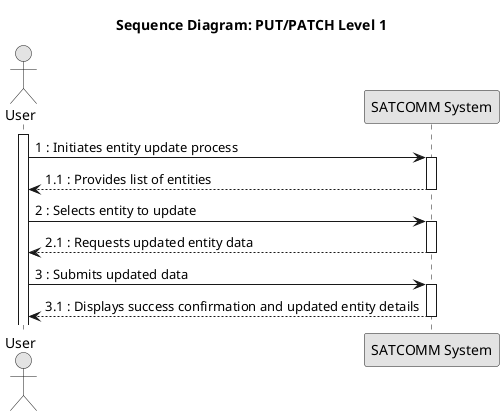 @startuml update1
skinparam Monochrome true
skinparam PackageStyle rectangle
skinparam Shadowing false

title Sequence Diagram: PUT/PATCH Level 1

actor "User" as User
participant "SATCOMM System" as System

activate User
User -> System : 1 : Initiates entity update process
activate System
System --> User : 1.1 : Provides list of entities
deactivate System
User -> System : 2 : Selects entity to update
activate System
System --> User : 2.1 : Requests updated entity data
deactivate System
User -> System : 3 : Submits updated data
activate System
System --> User : 3.1 : Displays success confirmation and updated entity details
deactivate System

@enduml
